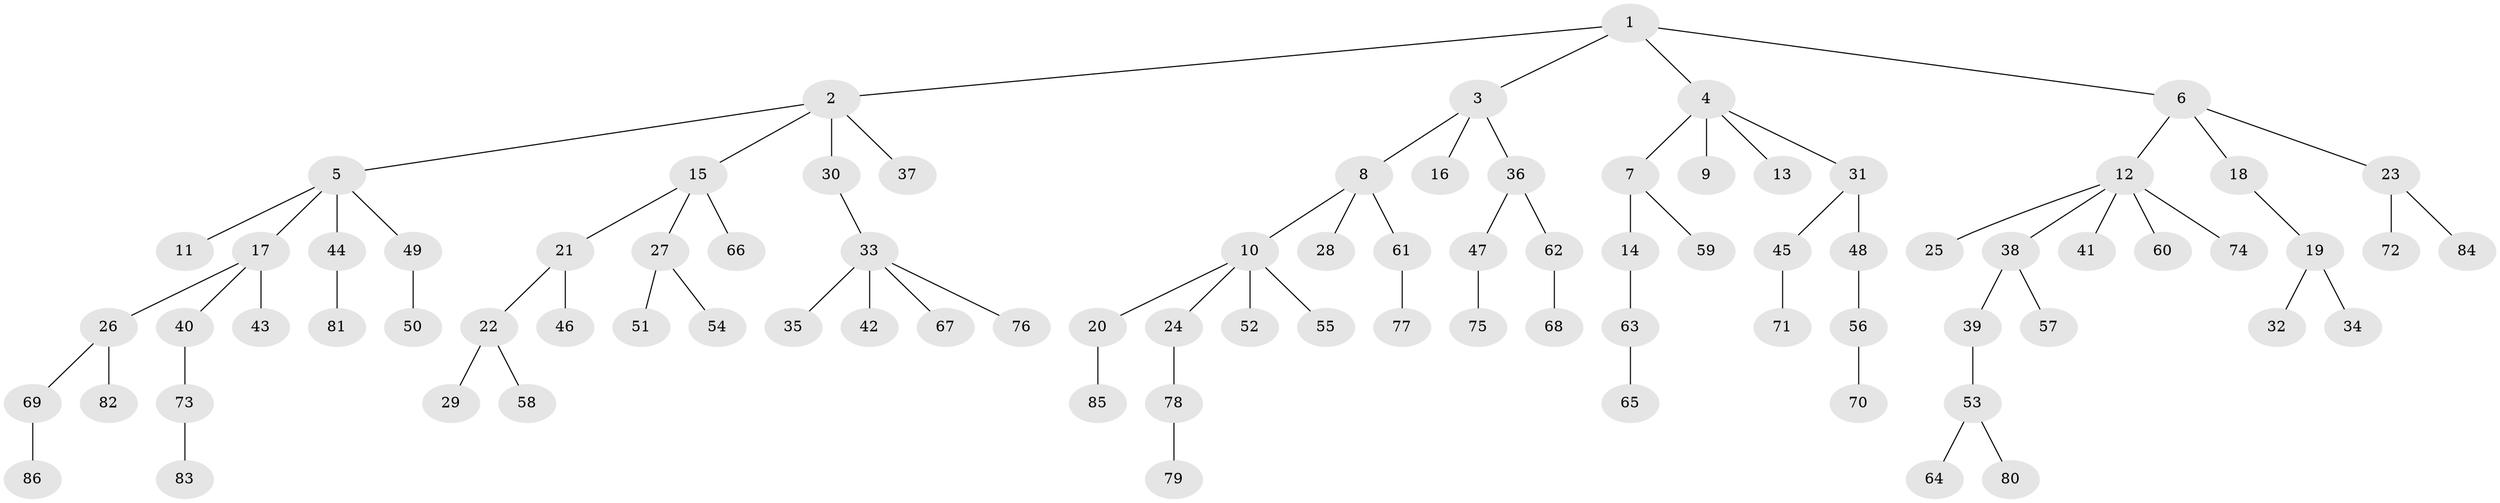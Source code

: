// Generated by graph-tools (version 1.1) at 2025/15/03/09/25 04:15:28]
// undirected, 86 vertices, 85 edges
graph export_dot {
graph [start="1"]
  node [color=gray90,style=filled];
  1;
  2;
  3;
  4;
  5;
  6;
  7;
  8;
  9;
  10;
  11;
  12;
  13;
  14;
  15;
  16;
  17;
  18;
  19;
  20;
  21;
  22;
  23;
  24;
  25;
  26;
  27;
  28;
  29;
  30;
  31;
  32;
  33;
  34;
  35;
  36;
  37;
  38;
  39;
  40;
  41;
  42;
  43;
  44;
  45;
  46;
  47;
  48;
  49;
  50;
  51;
  52;
  53;
  54;
  55;
  56;
  57;
  58;
  59;
  60;
  61;
  62;
  63;
  64;
  65;
  66;
  67;
  68;
  69;
  70;
  71;
  72;
  73;
  74;
  75;
  76;
  77;
  78;
  79;
  80;
  81;
  82;
  83;
  84;
  85;
  86;
  1 -- 2;
  1 -- 3;
  1 -- 4;
  1 -- 6;
  2 -- 5;
  2 -- 15;
  2 -- 30;
  2 -- 37;
  3 -- 8;
  3 -- 16;
  3 -- 36;
  4 -- 7;
  4 -- 9;
  4 -- 13;
  4 -- 31;
  5 -- 11;
  5 -- 17;
  5 -- 44;
  5 -- 49;
  6 -- 12;
  6 -- 18;
  6 -- 23;
  7 -- 14;
  7 -- 59;
  8 -- 10;
  8 -- 28;
  8 -- 61;
  10 -- 20;
  10 -- 24;
  10 -- 52;
  10 -- 55;
  12 -- 25;
  12 -- 38;
  12 -- 41;
  12 -- 60;
  12 -- 74;
  14 -- 63;
  15 -- 21;
  15 -- 27;
  15 -- 66;
  17 -- 26;
  17 -- 40;
  17 -- 43;
  18 -- 19;
  19 -- 32;
  19 -- 34;
  20 -- 85;
  21 -- 22;
  21 -- 46;
  22 -- 29;
  22 -- 58;
  23 -- 72;
  23 -- 84;
  24 -- 78;
  26 -- 69;
  26 -- 82;
  27 -- 51;
  27 -- 54;
  30 -- 33;
  31 -- 45;
  31 -- 48;
  33 -- 35;
  33 -- 42;
  33 -- 67;
  33 -- 76;
  36 -- 47;
  36 -- 62;
  38 -- 39;
  38 -- 57;
  39 -- 53;
  40 -- 73;
  44 -- 81;
  45 -- 71;
  47 -- 75;
  48 -- 56;
  49 -- 50;
  53 -- 64;
  53 -- 80;
  56 -- 70;
  61 -- 77;
  62 -- 68;
  63 -- 65;
  69 -- 86;
  73 -- 83;
  78 -- 79;
}
